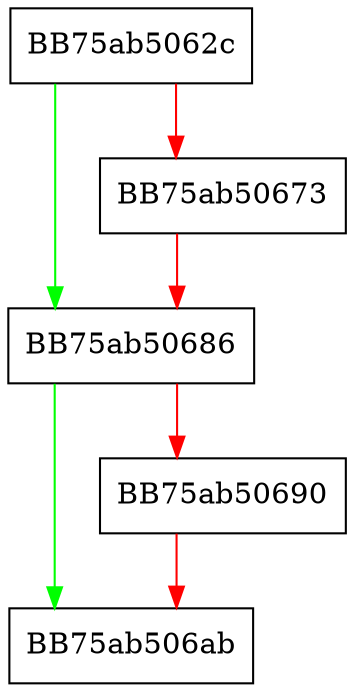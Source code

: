 digraph invokeProfileCallback {
  node [shape="box"];
  graph [splines=ortho];
  BB75ab5062c -> BB75ab50686 [color="green"];
  BB75ab5062c -> BB75ab50673 [color="red"];
  BB75ab50673 -> BB75ab50686 [color="red"];
  BB75ab50686 -> BB75ab506ab [color="green"];
  BB75ab50686 -> BB75ab50690 [color="red"];
  BB75ab50690 -> BB75ab506ab [color="red"];
}